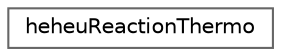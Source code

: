 digraph "Graphical Class Hierarchy"
{
 // LATEX_PDF_SIZE
  bgcolor="transparent";
  edge [fontname=Helvetica,fontsize=10,labelfontname=Helvetica,labelfontsize=10];
  node [fontname=Helvetica,fontsize=10,shape=box,height=0.2,width=0.4];
  rankdir="LR";
  Node0 [id="Node000000",label="heheuReactionThermo",height=0.2,width=0.4,color="grey40", fillcolor="white", style="filled",URL="$classFoam_1_1heheuReactionThermo.html",tooltip="Foam::heheuReactionThermo."];
}
